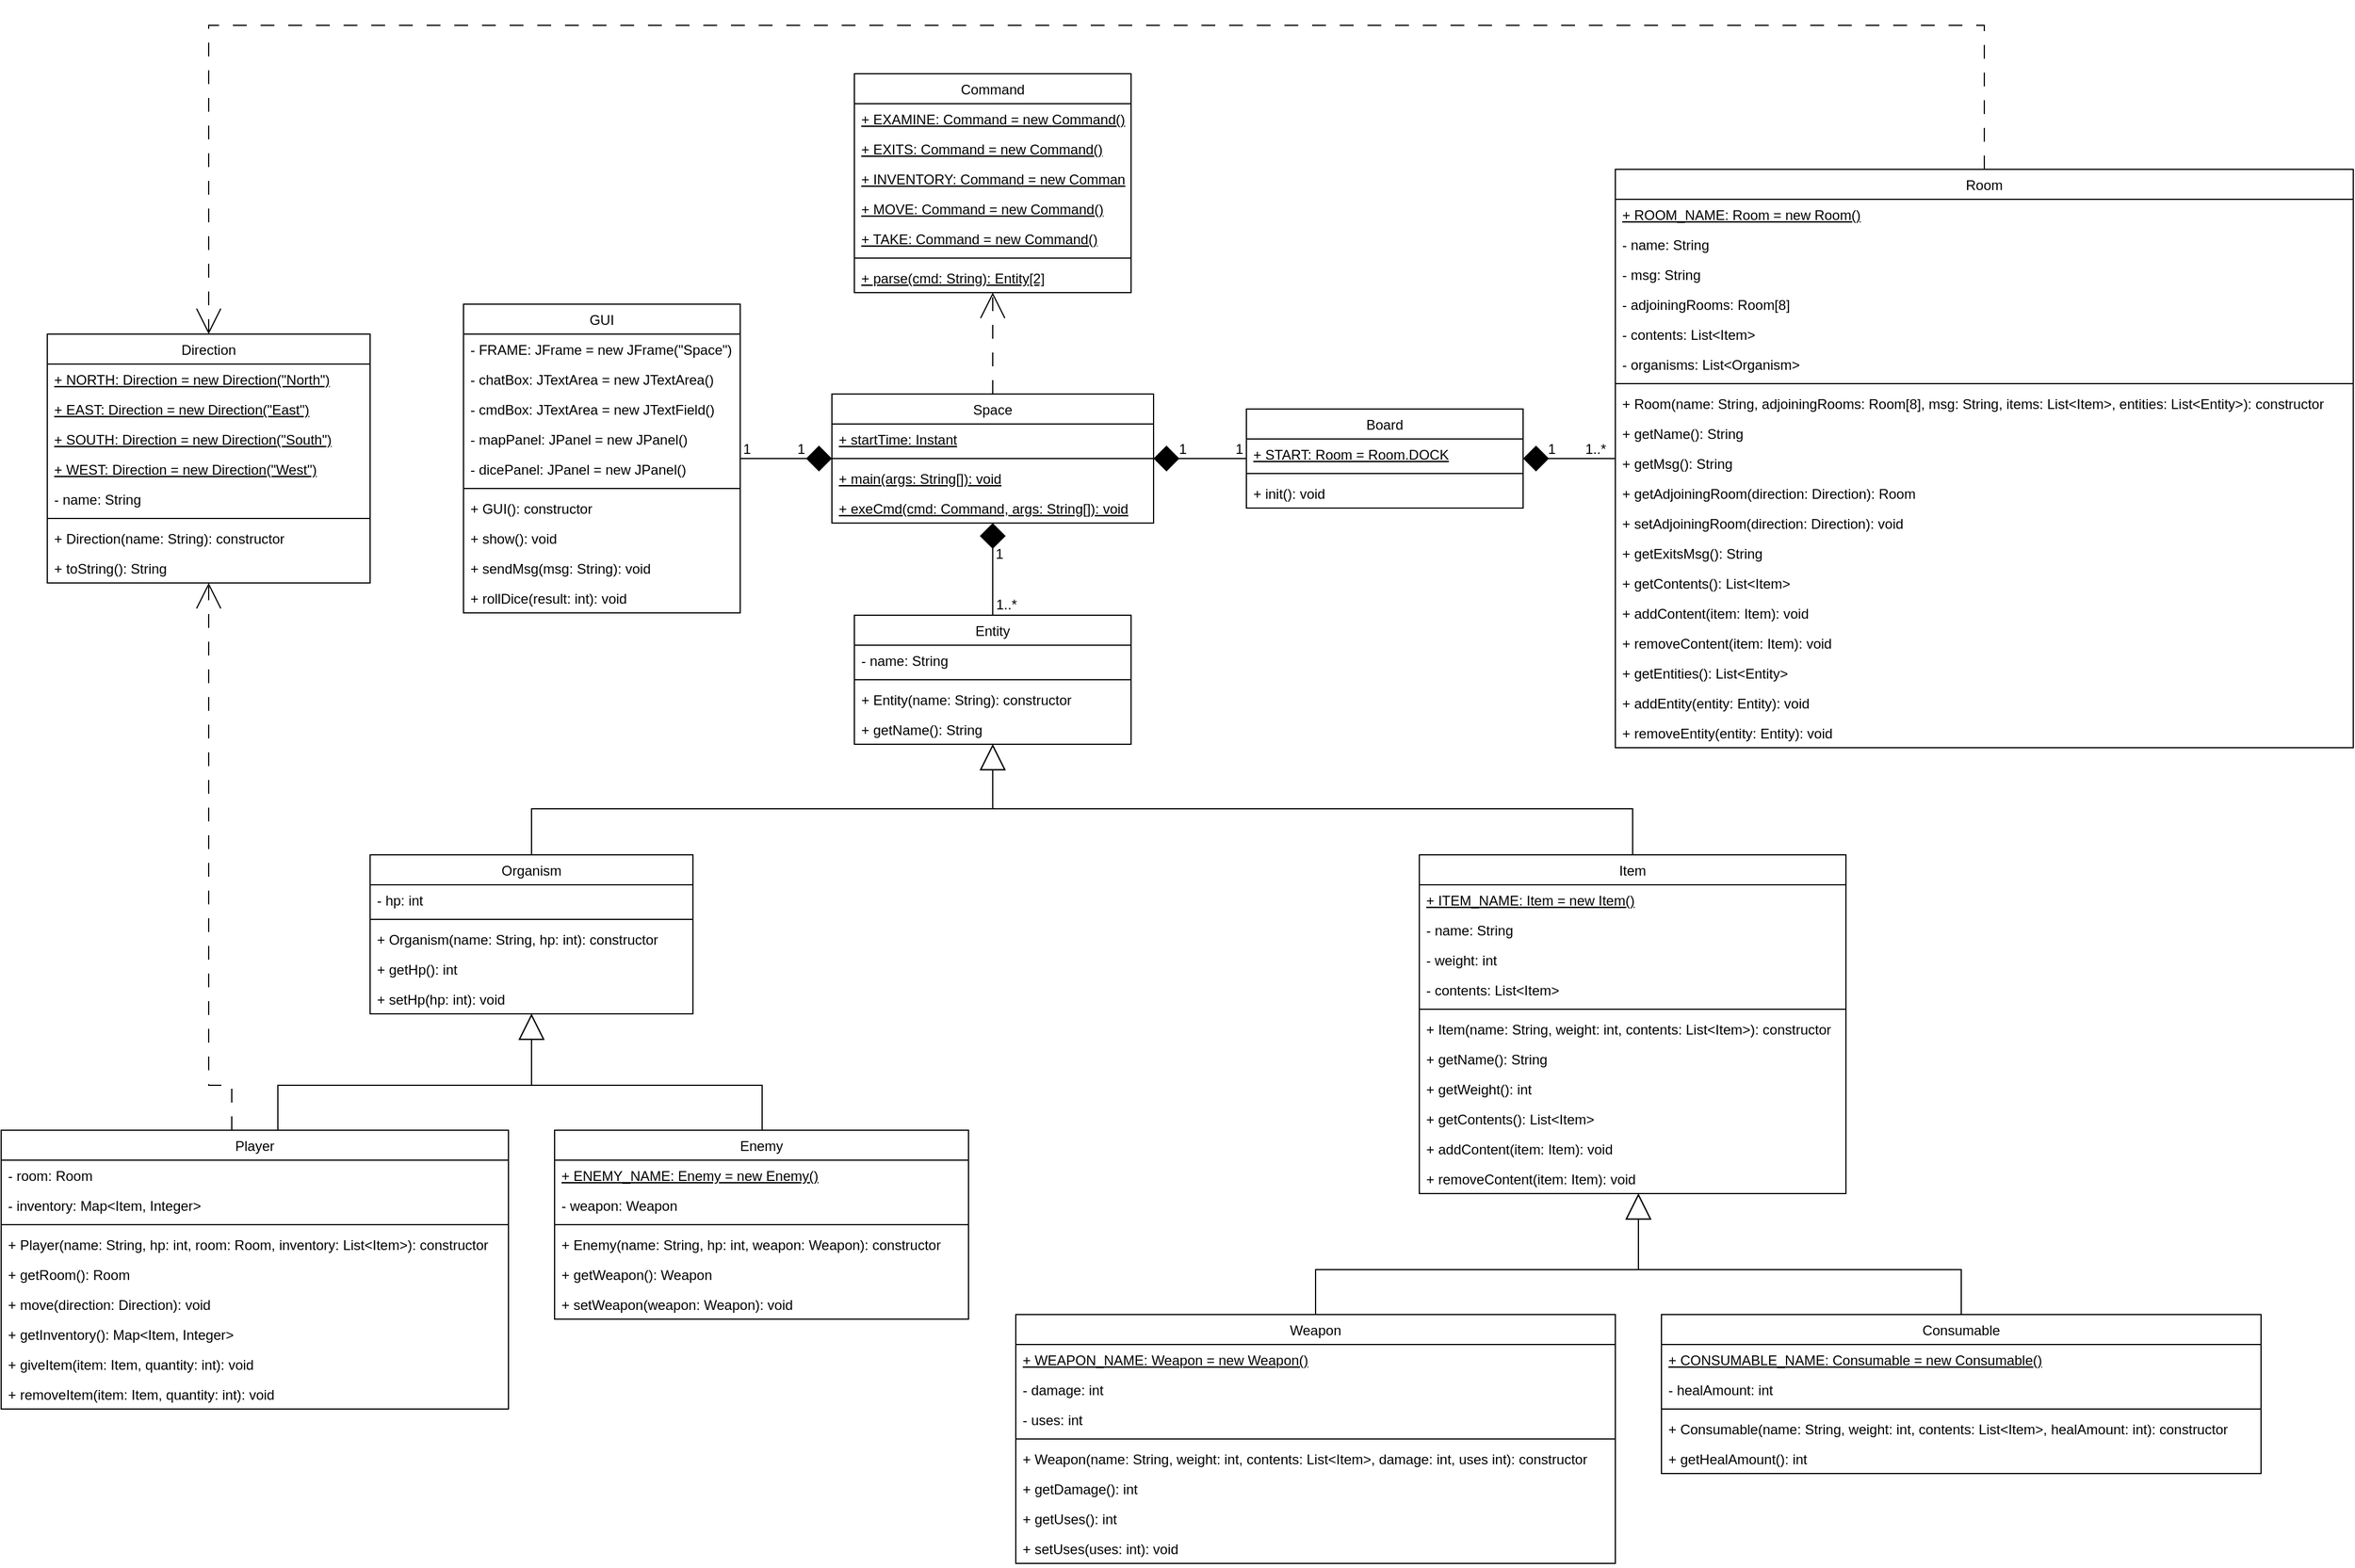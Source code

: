<mxfile version="24.8.2">
  <diagram id="C5RBs43oDa-KdzZeNtuy" name="Page-1">
    <mxGraphModel dx="2253" dy="1960" grid="1" gridSize="10" guides="1" tooltips="1" connect="1" arrows="1" fold="1" page="1" pageScale="1" pageWidth="827" pageHeight="1169" math="0" shadow="0">
      <root>
        <mxCell id="WIyWlLk6GJQsqaUBKTNV-0" />
        <mxCell id="WIyWlLk6GJQsqaUBKTNV-1" parent="WIyWlLk6GJQsqaUBKTNV-0" />
        <mxCell id="0jschFqU777FccwASXVv-31" style="edgeStyle=orthogonalEdgeStyle;rounded=0;orthogonalLoop=1;jettySize=auto;html=1;endArrow=diamond;endFill=1;startSize=6;endSize=20;" parent="WIyWlLk6GJQsqaUBKTNV-1" source="zkfFHV4jXpPFQw0GAbJ--0" target="0jschFqU777FccwASXVv-1" edge="1">
          <mxGeometry relative="1" as="geometry" />
        </mxCell>
        <mxCell id="0jschFqU777FccwASXVv-43" value="" style="edgeStyle=orthogonalEdgeStyle;rounded=0;orthogonalLoop=1;jettySize=auto;html=1;entryX=0.5;entryY=0;entryDx=0;entryDy=0;endArrow=none;endFill=0;strokeWidth=1;endSize=20;startSize=20;startArrow=diamond;startFill=1;" parent="WIyWlLk6GJQsqaUBKTNV-1" source="0jschFqU777FccwASXVv-17" target="Jdbw75YELTjoXr3UuTaT-1" edge="1">
          <mxGeometry relative="1" as="geometry">
            <mxPoint x="1980" y="52" as="targetPoint" />
            <Array as="points">
              <mxPoint x="420" y="2" />
              <mxPoint x="420" y="2" />
            </Array>
          </mxGeometry>
        </mxCell>
        <mxCell id="Y2Xms5ni0OtbTSSg20ut-38" style="edgeStyle=orthogonalEdgeStyle;rounded=0;orthogonalLoop=1;jettySize=auto;html=1;entryX=0.5;entryY=0;entryDx=0;entryDy=0;endArrow=open;endFill=0;dashed=1;dashPattern=12 12;endSize=20;startSize=20;" parent="WIyWlLk6GJQsqaUBKTNV-1" source="zkfFHV4jXpPFQw0GAbJ--0" target="q0_mcwPNrKELi3fmVp9m-22" edge="1">
          <mxGeometry relative="1" as="geometry">
            <Array as="points">
              <mxPoint x="1280" y="-480" />
              <mxPoint x="-260" y="-480" />
            </Array>
          </mxGeometry>
        </mxCell>
        <mxCell id="zkfFHV4jXpPFQw0GAbJ--0" value="Room" style="swimlane;fontStyle=0;align=center;verticalAlign=top;childLayout=stackLayout;horizontal=1;startSize=26;horizontalStack=0;resizeParent=1;resizeLast=0;collapsible=1;marginBottom=0;rounded=0;shadow=0;strokeWidth=1;" parent="WIyWlLk6GJQsqaUBKTNV-1" vertex="1">
          <mxGeometry x="960" y="-355" width="640" height="502" as="geometry">
            <mxRectangle x="40" y="40" width="160" height="26" as="alternateBounds" />
          </mxGeometry>
        </mxCell>
        <mxCell id="Jdbw75YELTjoXr3UuTaT-41" value="+ ROOM_NAME: Room = new Room()" style="text;align=left;verticalAlign=top;spacingLeft=4;spacingRight=4;overflow=hidden;rotatable=0;points=[[0,0.5],[1,0.5]];portConstraint=eastwest;fontStyle=4" parent="zkfFHV4jXpPFQw0GAbJ--0" vertex="1">
          <mxGeometry y="26" width="640" height="26" as="geometry" />
        </mxCell>
        <mxCell id="zkfFHV4jXpPFQw0GAbJ--1" value="- name: String" style="text;align=left;verticalAlign=top;spacingLeft=4;spacingRight=4;overflow=hidden;rotatable=0;points=[[0,0.5],[1,0.5]];portConstraint=eastwest;" parent="zkfFHV4jXpPFQw0GAbJ--0" vertex="1">
          <mxGeometry y="52" width="640" height="26" as="geometry" />
        </mxCell>
        <mxCell id="q0_mcwPNrKELi3fmVp9m-6" value="- msg: String" style="text;align=left;verticalAlign=top;spacingLeft=4;spacingRight=4;overflow=hidden;rotatable=0;points=[[0,0.5],[1,0.5]];portConstraint=eastwest;" parent="zkfFHV4jXpPFQw0GAbJ--0" vertex="1">
          <mxGeometry y="78" width="640" height="26" as="geometry" />
        </mxCell>
        <mxCell id="q0_mcwPNrKELi3fmVp9m-9" value="- adjoiningRooms: Room[8]" style="text;align=left;verticalAlign=top;spacingLeft=4;spacingRight=4;overflow=hidden;rotatable=0;points=[[0,0.5],[1,0.5]];portConstraint=eastwest;" parent="zkfFHV4jXpPFQw0GAbJ--0" vertex="1">
          <mxGeometry y="104" width="640" height="26" as="geometry" />
        </mxCell>
        <mxCell id="q0_mcwPNrKELi3fmVp9m-7" value="- contents: List&lt;Item&gt;" style="text;align=left;verticalAlign=top;spacingLeft=4;spacingRight=4;overflow=hidden;rotatable=0;points=[[0,0.5],[1,0.5]];portConstraint=eastwest;" parent="zkfFHV4jXpPFQw0GAbJ--0" vertex="1">
          <mxGeometry y="130" width="640" height="26" as="geometry" />
        </mxCell>
        <mxCell id="q0_mcwPNrKELi3fmVp9m-8" value="- organisms: List&lt;Organism&gt;" style="text;align=left;verticalAlign=top;spacingLeft=4;spacingRight=4;overflow=hidden;rotatable=0;points=[[0,0.5],[1,0.5]];portConstraint=eastwest;" parent="zkfFHV4jXpPFQw0GAbJ--0" vertex="1">
          <mxGeometry y="156" width="640" height="26" as="geometry" />
        </mxCell>
        <mxCell id="zkfFHV4jXpPFQw0GAbJ--4" value="" style="line;html=1;strokeWidth=1;align=left;verticalAlign=middle;spacingTop=-1;spacingLeft=3;spacingRight=3;rotatable=0;labelPosition=right;points=[];portConstraint=eastwest;" parent="zkfFHV4jXpPFQw0GAbJ--0" vertex="1">
          <mxGeometry y="182" width="640" height="8" as="geometry" />
        </mxCell>
        <mxCell id="q0_mcwPNrKELi3fmVp9m-10" value="+ Room(name: String, adjoiningRooms: Room[8], msg: String, items: List&lt;Item&gt;, entities: List&lt;Entity&gt;): constructor" style="text;align=left;verticalAlign=top;spacingLeft=4;spacingRight=4;overflow=hidden;rotatable=0;points=[[0,0.5],[1,0.5]];portConstraint=eastwest;" parent="zkfFHV4jXpPFQw0GAbJ--0" vertex="1">
          <mxGeometry y="190" width="640" height="26" as="geometry" />
        </mxCell>
        <mxCell id="q0_mcwPNrKELi3fmVp9m-11" value="+ getName(): String" style="text;align=left;verticalAlign=top;spacingLeft=4;spacingRight=4;overflow=hidden;rotatable=0;points=[[0,0.5],[1,0.5]];portConstraint=eastwest;" parent="zkfFHV4jXpPFQw0GAbJ--0" vertex="1">
          <mxGeometry y="216" width="640" height="26" as="geometry" />
        </mxCell>
        <mxCell id="q0_mcwPNrKELi3fmVp9m-15" value="+ getMsg(): String" style="text;align=left;verticalAlign=top;spacingLeft=4;spacingRight=4;overflow=hidden;rotatable=0;points=[[0,0.5],[1,0.5]];portConstraint=eastwest;" parent="zkfFHV4jXpPFQw0GAbJ--0" vertex="1">
          <mxGeometry y="242" width="640" height="26" as="geometry" />
        </mxCell>
        <mxCell id="q0_mcwPNrKELi3fmVp9m-14" value="+ getAdjoiningRoom(direction: Direction): Room" style="text;align=left;verticalAlign=top;spacingLeft=4;spacingRight=4;overflow=hidden;rotatable=0;points=[[0,0.5],[1,0.5]];portConstraint=eastwest;" parent="zkfFHV4jXpPFQw0GAbJ--0" vertex="1">
          <mxGeometry y="268" width="640" height="26" as="geometry" />
        </mxCell>
        <mxCell id="q0_mcwPNrKELi3fmVp9m-20" value="+ setAdjoiningRoom(direction: Direction): void" style="text;align=left;verticalAlign=top;spacingLeft=4;spacingRight=4;overflow=hidden;rotatable=0;points=[[0,0.5],[1,0.5]];portConstraint=eastwest;" parent="zkfFHV4jXpPFQw0GAbJ--0" vertex="1">
          <mxGeometry y="294" width="640" height="26" as="geometry" />
        </mxCell>
        <mxCell id="q0_mcwPNrKELi3fmVp9m-21" value="+ getExitsMsg(): String" style="text;align=left;verticalAlign=top;spacingLeft=4;spacingRight=4;overflow=hidden;rotatable=0;points=[[0,0.5],[1,0.5]];portConstraint=eastwest;" parent="zkfFHV4jXpPFQw0GAbJ--0" vertex="1">
          <mxGeometry y="320" width="640" height="26" as="geometry" />
        </mxCell>
        <mxCell id="q0_mcwPNrKELi3fmVp9m-12" value="+ getContents(): List&lt;Item&gt;" style="text;align=left;verticalAlign=top;spacingLeft=4;spacingRight=4;overflow=hidden;rotatable=0;points=[[0,0.5],[1,0.5]];portConstraint=eastwest;" parent="zkfFHV4jXpPFQw0GAbJ--0" vertex="1">
          <mxGeometry y="346" width="640" height="26" as="geometry" />
        </mxCell>
        <mxCell id="q0_mcwPNrKELi3fmVp9m-16" value="+ addContent(item: Item): void" style="text;align=left;verticalAlign=top;spacingLeft=4;spacingRight=4;overflow=hidden;rotatable=0;points=[[0,0.5],[1,0.5]];portConstraint=eastwest;" parent="zkfFHV4jXpPFQw0GAbJ--0" vertex="1">
          <mxGeometry y="372" width="640" height="26" as="geometry" />
        </mxCell>
        <mxCell id="q0_mcwPNrKELi3fmVp9m-17" value="+ removeContent(item: Item): void" style="text;align=left;verticalAlign=top;spacingLeft=4;spacingRight=4;overflow=hidden;rotatable=0;points=[[0,0.5],[1,0.5]];portConstraint=eastwest;" parent="zkfFHV4jXpPFQw0GAbJ--0" vertex="1">
          <mxGeometry y="398" width="640" height="26" as="geometry" />
        </mxCell>
        <mxCell id="q0_mcwPNrKELi3fmVp9m-13" value="+ getEntities(): List&lt;Entity&gt;" style="text;align=left;verticalAlign=top;spacingLeft=4;spacingRight=4;overflow=hidden;rotatable=0;points=[[0,0.5],[1,0.5]];portConstraint=eastwest;" parent="zkfFHV4jXpPFQw0GAbJ--0" vertex="1">
          <mxGeometry y="424" width="640" height="26" as="geometry" />
        </mxCell>
        <mxCell id="q0_mcwPNrKELi3fmVp9m-18" value="+ addEntity(entity: Entity): void" style="text;align=left;verticalAlign=top;spacingLeft=4;spacingRight=4;overflow=hidden;rotatable=0;points=[[0,0.5],[1,0.5]];portConstraint=eastwest;" parent="zkfFHV4jXpPFQw0GAbJ--0" vertex="1">
          <mxGeometry y="450" width="640" height="26" as="geometry" />
        </mxCell>
        <mxCell id="q0_mcwPNrKELi3fmVp9m-19" value="+ removeEntity(entity: Entity): void" style="text;align=left;verticalAlign=top;spacingLeft=4;spacingRight=4;overflow=hidden;rotatable=0;points=[[0,0.5],[1,0.5]];portConstraint=eastwest;" parent="zkfFHV4jXpPFQw0GAbJ--0" vertex="1">
          <mxGeometry y="476" width="640" height="26" as="geometry" />
        </mxCell>
        <mxCell id="q0_mcwPNrKELi3fmVp9m-22" value="Direction" style="swimlane;fontStyle=0;align=center;verticalAlign=top;childLayout=stackLayout;horizontal=1;startSize=26;horizontalStack=0;resizeParent=1;resizeLast=0;collapsible=1;marginBottom=0;rounded=0;shadow=0;strokeWidth=1;" parent="WIyWlLk6GJQsqaUBKTNV-1" vertex="1">
          <mxGeometry x="-400" y="-212" width="280" height="216" as="geometry">
            <mxRectangle x="40" y="40" width="160" height="26" as="alternateBounds" />
          </mxGeometry>
        </mxCell>
        <mxCell id="q0_mcwPNrKELi3fmVp9m-23" value="+ NORTH: Direction = new Direction(&quot;North&quot;)" style="text;align=left;verticalAlign=top;spacingLeft=4;spacingRight=4;overflow=hidden;rotatable=0;points=[[0,0.5],[1,0.5]];portConstraint=eastwest;fontStyle=4" parent="q0_mcwPNrKELi3fmVp9m-22" vertex="1">
          <mxGeometry y="26" width="280" height="26" as="geometry" />
        </mxCell>
        <mxCell id="q0_mcwPNrKELi3fmVp9m-41" value="+ EAST: Direction = new Direction(&quot;East&quot;)" style="text;align=left;verticalAlign=top;spacingLeft=4;spacingRight=4;overflow=hidden;rotatable=0;points=[[0,0.5],[1,0.5]];portConstraint=eastwest;fontStyle=4" parent="q0_mcwPNrKELi3fmVp9m-22" vertex="1">
          <mxGeometry y="52" width="280" height="26" as="geometry" />
        </mxCell>
        <mxCell id="q0_mcwPNrKELi3fmVp9m-42" value="+ SOUTH: Direction = new Direction(&quot;South&quot;)" style="text;align=left;verticalAlign=top;spacingLeft=4;spacingRight=4;overflow=hidden;rotatable=0;points=[[0,0.5],[1,0.5]];portConstraint=eastwest;fontStyle=4" parent="q0_mcwPNrKELi3fmVp9m-22" vertex="1">
          <mxGeometry y="78" width="280" height="26" as="geometry" />
        </mxCell>
        <mxCell id="q0_mcwPNrKELi3fmVp9m-43" value="+ WEST: Direction = new Direction(&quot;West&quot;)" style="text;align=left;verticalAlign=top;spacingLeft=4;spacingRight=4;overflow=hidden;rotatable=0;points=[[0,0.5],[1,0.5]];portConstraint=eastwest;fontStyle=4" parent="q0_mcwPNrKELi3fmVp9m-22" vertex="1">
          <mxGeometry y="104" width="280" height="26" as="geometry" />
        </mxCell>
        <mxCell id="Jdbw75YELTjoXr3UuTaT-21" value="- name: String" style="text;align=left;verticalAlign=top;spacingLeft=4;spacingRight=4;overflow=hidden;rotatable=0;points=[[0,0.5],[1,0.5]];portConstraint=eastwest;fontStyle=0" parent="q0_mcwPNrKELi3fmVp9m-22" vertex="1">
          <mxGeometry y="130" width="280" height="26" as="geometry" />
        </mxCell>
        <mxCell id="q0_mcwPNrKELi3fmVp9m-28" value="" style="line;html=1;strokeWidth=1;align=left;verticalAlign=middle;spacingTop=-1;spacingLeft=3;spacingRight=3;rotatable=0;labelPosition=right;points=[];portConstraint=eastwest;" parent="q0_mcwPNrKELi3fmVp9m-22" vertex="1">
          <mxGeometry y="156" width="280" height="8" as="geometry" />
        </mxCell>
        <mxCell id="Jdbw75YELTjoXr3UuTaT-22" value="+ Direction(name: String): constructor" style="text;align=left;verticalAlign=top;spacingLeft=4;spacingRight=4;overflow=hidden;rotatable=0;points=[[0,0.5],[1,0.5]];portConstraint=eastwest;fontStyle=0" parent="q0_mcwPNrKELi3fmVp9m-22" vertex="1">
          <mxGeometry y="164" width="280" height="26" as="geometry" />
        </mxCell>
        <mxCell id="Jdbw75YELTjoXr3UuTaT-0" value="+ toString(): String" style="text;align=left;verticalAlign=top;spacingLeft=4;spacingRight=4;overflow=hidden;rotatable=0;points=[[0,0.5],[1,0.5]];portConstraint=eastwest;fontStyle=0" parent="q0_mcwPNrKELi3fmVp9m-22" vertex="1">
          <mxGeometry y="190" width="280" height="26" as="geometry" />
        </mxCell>
        <mxCell id="Y2Xms5ni0OtbTSSg20ut-25" style="edgeStyle=orthogonalEdgeStyle;rounded=0;orthogonalLoop=1;jettySize=auto;html=1;entryX=0.5;entryY=0;entryDx=0;entryDy=0;endArrow=none;endFill=0;startArrow=block;startFill=0;endSize=20;startSize=20;" parent="WIyWlLk6GJQsqaUBKTNV-1" source="Jdbw75YELTjoXr3UuTaT-1" target="Jdbw75YELTjoXr3UuTaT-55" edge="1">
          <mxGeometry relative="1" as="geometry">
            <Array as="points">
              <mxPoint x="420" y="200" />
              <mxPoint x="975" y="200" />
            </Array>
          </mxGeometry>
        </mxCell>
        <mxCell id="Y2Xms5ni0OtbTSSg20ut-37" style="edgeStyle=orthogonalEdgeStyle;rounded=0;orthogonalLoop=1;jettySize=auto;html=1;entryX=0.5;entryY=0;entryDx=0;entryDy=0;startArrow=block;startFill=0;endArrow=none;endFill=0;endSize=20;startSize=20;" parent="WIyWlLk6GJQsqaUBKTNV-1" source="Jdbw75YELTjoXr3UuTaT-1" target="Y2Xms5ni0OtbTSSg20ut-26" edge="1">
          <mxGeometry relative="1" as="geometry">
            <Array as="points">
              <mxPoint x="420" y="200" />
              <mxPoint x="20" y="200" />
            </Array>
          </mxGeometry>
        </mxCell>
        <mxCell id="Jdbw75YELTjoXr3UuTaT-1" value="Entity" style="swimlane;fontStyle=0;align=center;verticalAlign=top;childLayout=stackLayout;horizontal=1;startSize=26;horizontalStack=0;resizeParent=1;resizeLast=0;collapsible=1;marginBottom=0;rounded=0;shadow=0;strokeWidth=1;" parent="WIyWlLk6GJQsqaUBKTNV-1" vertex="1">
          <mxGeometry x="300" y="32" width="240" height="112" as="geometry">
            <mxRectangle x="40" y="40" width="160" height="26" as="alternateBounds" />
          </mxGeometry>
        </mxCell>
        <mxCell id="Jdbw75YELTjoXr3UuTaT-2" value="- name: String" style="text;align=left;verticalAlign=top;spacingLeft=4;spacingRight=4;overflow=hidden;rotatable=0;points=[[0,0.5],[1,0.5]];portConstraint=eastwest;" parent="Jdbw75YELTjoXr3UuTaT-1" vertex="1">
          <mxGeometry y="26" width="240" height="26" as="geometry" />
        </mxCell>
        <mxCell id="Jdbw75YELTjoXr3UuTaT-7" value="" style="line;html=1;strokeWidth=1;align=left;verticalAlign=middle;spacingTop=-1;spacingLeft=3;spacingRight=3;rotatable=0;labelPosition=right;points=[];portConstraint=eastwest;" parent="Jdbw75YELTjoXr3UuTaT-1" vertex="1">
          <mxGeometry y="52" width="240" height="8" as="geometry" />
        </mxCell>
        <mxCell id="Jdbw75YELTjoXr3UuTaT-8" value="+ Entity(name: String): constructor" style="text;align=left;verticalAlign=top;spacingLeft=4;spacingRight=4;overflow=hidden;rotatable=0;points=[[0,0.5],[1,0.5]];portConstraint=eastwest;" parent="Jdbw75YELTjoXr3UuTaT-1" vertex="1">
          <mxGeometry y="60" width="240" height="26" as="geometry" />
        </mxCell>
        <mxCell id="Jdbw75YELTjoXr3UuTaT-9" value="+ getName(): String" style="text;align=left;verticalAlign=top;spacingLeft=4;spacingRight=4;overflow=hidden;rotatable=0;points=[[0,0.5],[1,0.5]];portConstraint=eastwest;" parent="Jdbw75YELTjoXr3UuTaT-1" vertex="1">
          <mxGeometry y="86" width="240" height="26" as="geometry" />
        </mxCell>
        <mxCell id="Y2Xms5ni0OtbTSSg20ut-1" style="edgeStyle=orthogonalEdgeStyle;rounded=0;orthogonalLoop=1;jettySize=auto;html=1;endArrow=open;endFill=0;dashed=1;dashPattern=12 12;endSize=20;startSize=20;" parent="WIyWlLk6GJQsqaUBKTNV-1" source="Jdbw75YELTjoXr3UuTaT-23" target="q0_mcwPNrKELi3fmVp9m-22" edge="1">
          <mxGeometry relative="1" as="geometry">
            <mxPoint x="-370" y="430" as="sourcePoint" />
            <mxPoint x="-320" y="70" as="targetPoint" />
            <Array as="points">
              <mxPoint x="-240" y="440" />
              <mxPoint x="-260" y="440" />
            </Array>
          </mxGeometry>
        </mxCell>
        <mxCell id="Jdbw75YELTjoXr3UuTaT-23" value="Player" style="swimlane;fontStyle=0;align=center;verticalAlign=top;childLayout=stackLayout;horizontal=1;startSize=26;horizontalStack=0;resizeParent=1;resizeLast=0;collapsible=1;marginBottom=0;rounded=0;shadow=0;strokeWidth=1;" parent="WIyWlLk6GJQsqaUBKTNV-1" vertex="1">
          <mxGeometry x="-440" y="479" width="440" height="242" as="geometry">
            <mxRectangle x="720" y="280" width="160" height="26" as="alternateBounds" />
          </mxGeometry>
        </mxCell>
        <mxCell id="Jdbw75YELTjoXr3UuTaT-34" value="- room: Room" style="text;align=left;verticalAlign=top;spacingLeft=4;spacingRight=4;overflow=hidden;rotatable=0;points=[[0,0.5],[1,0.5]];portConstraint=eastwest;" parent="Jdbw75YELTjoXr3UuTaT-23" vertex="1">
          <mxGeometry y="26" width="440" height="26" as="geometry" />
        </mxCell>
        <mxCell id="Jdbw75YELTjoXr3UuTaT-35" value="- inventory: Map&lt;Item, Integer&gt;" style="text;align=left;verticalAlign=top;spacingLeft=4;spacingRight=4;overflow=hidden;rotatable=0;points=[[0,0.5],[1,0.5]];portConstraint=eastwest;" parent="Jdbw75YELTjoXr3UuTaT-23" vertex="1">
          <mxGeometry y="52" width="440" height="26" as="geometry" />
        </mxCell>
        <mxCell id="Jdbw75YELTjoXr3UuTaT-26" value="" style="line;html=1;strokeWidth=1;align=left;verticalAlign=middle;spacingTop=-1;spacingLeft=3;spacingRight=3;rotatable=0;labelPosition=right;points=[];portConstraint=eastwest;" parent="Jdbw75YELTjoXr3UuTaT-23" vertex="1">
          <mxGeometry y="78" width="440" height="8" as="geometry" />
        </mxCell>
        <mxCell id="Jdbw75YELTjoXr3UuTaT-27" value="+ Player(name: String, hp: int, room: Room, inventory: List&lt;Item&gt;): constructor" style="text;align=left;verticalAlign=top;spacingLeft=4;spacingRight=4;overflow=hidden;rotatable=0;points=[[0,0.5],[1,0.5]];portConstraint=eastwest;" parent="Jdbw75YELTjoXr3UuTaT-23" vertex="1">
          <mxGeometry y="86" width="440" height="26" as="geometry" />
        </mxCell>
        <mxCell id="Jdbw75YELTjoXr3UuTaT-36" value="+ getRoom(): Room" style="text;align=left;verticalAlign=top;spacingLeft=4;spacingRight=4;overflow=hidden;rotatable=0;points=[[0,0.5],[1,0.5]];portConstraint=eastwest;" parent="Jdbw75YELTjoXr3UuTaT-23" vertex="1">
          <mxGeometry y="112" width="440" height="26" as="geometry" />
        </mxCell>
        <mxCell id="Jdbw75YELTjoXr3UuTaT-37" value="+ move(direction: Direction): void" style="text;align=left;verticalAlign=top;spacingLeft=4;spacingRight=4;overflow=hidden;rotatable=0;points=[[0,0.5],[1,0.5]];portConstraint=eastwest;" parent="Jdbw75YELTjoXr3UuTaT-23" vertex="1">
          <mxGeometry y="138" width="440" height="26" as="geometry" />
        </mxCell>
        <mxCell id="Jdbw75YELTjoXr3UuTaT-38" value="+ getInventory(): Map&lt;Item, Integer&gt;" style="text;align=left;verticalAlign=top;spacingLeft=4;spacingRight=4;overflow=hidden;rotatable=0;points=[[0,0.5],[1,0.5]];portConstraint=eastwest;" parent="Jdbw75YELTjoXr3UuTaT-23" vertex="1">
          <mxGeometry y="164" width="440" height="26" as="geometry" />
        </mxCell>
        <mxCell id="Jdbw75YELTjoXr3UuTaT-39" value="+ giveItem(item: Item, quantity: int): void" style="text;align=left;verticalAlign=top;spacingLeft=4;spacingRight=4;overflow=hidden;rotatable=0;points=[[0,0.5],[1,0.5]];portConstraint=eastwest;" parent="Jdbw75YELTjoXr3UuTaT-23" vertex="1">
          <mxGeometry y="190" width="440" height="26" as="geometry" />
        </mxCell>
        <mxCell id="Jdbw75YELTjoXr3UuTaT-40" value="+ removeItem(item: Item, quantity: int): void" style="text;align=left;verticalAlign=top;spacingLeft=4;spacingRight=4;overflow=hidden;rotatable=0;points=[[0,0.5],[1,0.5]];portConstraint=eastwest;" parent="Jdbw75YELTjoXr3UuTaT-23" vertex="1">
          <mxGeometry y="216" width="440" height="26" as="geometry" />
        </mxCell>
        <mxCell id="0jschFqU777FccwASXVv-35" value="" style="edgeStyle=orthogonalEdgeStyle;rounded=0;orthogonalLoop=1;jettySize=auto;html=1;endArrow=diamond;endFill=1;flowAnimation=0;endSize=20;startSize=20;" parent="WIyWlLk6GJQsqaUBKTNV-1" source="Jdbw75YELTjoXr3UuTaT-42" target="0jschFqU777FccwASXVv-17" edge="1">
          <mxGeometry relative="1" as="geometry">
            <mxPoint x="590" y="-182" as="targetPoint" />
          </mxGeometry>
        </mxCell>
        <mxCell id="Jdbw75YELTjoXr3UuTaT-42" value="GUI" style="swimlane;fontStyle=0;align=center;verticalAlign=top;childLayout=stackLayout;horizontal=1;startSize=26;horizontalStack=0;resizeParent=1;resizeLast=0;collapsible=1;marginBottom=0;rounded=0;shadow=0;strokeWidth=1;" parent="WIyWlLk6GJQsqaUBKTNV-1" vertex="1">
          <mxGeometry x="-39" y="-238" width="240" height="268" as="geometry">
            <mxRectangle x="40" y="40" width="160" height="26" as="alternateBounds" />
          </mxGeometry>
        </mxCell>
        <mxCell id="Jdbw75YELTjoXr3UuTaT-43" value="- FRAME: JFrame = new JFrame(&quot;Space&quot;)" style="text;align=left;verticalAlign=top;spacingLeft=4;spacingRight=4;overflow=hidden;rotatable=0;points=[[0,0.5],[1,0.5]];portConstraint=eastwest;fontStyle=0" parent="Jdbw75YELTjoXr3UuTaT-42" vertex="1">
          <mxGeometry y="26" width="240" height="26" as="geometry" />
        </mxCell>
        <mxCell id="Jdbw75YELTjoXr3UuTaT-44" value="- chatBox: JTextArea = new JTextArea()" style="text;align=left;verticalAlign=top;spacingLeft=4;spacingRight=4;overflow=hidden;rotatable=0;points=[[0,0.5],[1,0.5]];portConstraint=eastwest;fontStyle=0" parent="Jdbw75YELTjoXr3UuTaT-42" vertex="1">
          <mxGeometry y="52" width="240" height="26" as="geometry" />
        </mxCell>
        <mxCell id="Jdbw75YELTjoXr3UuTaT-50" value="- cmdBox: JTextArea = new JTextField()" style="text;align=left;verticalAlign=top;spacingLeft=4;spacingRight=4;overflow=hidden;rotatable=0;points=[[0,0.5],[1,0.5]];portConstraint=eastwest;fontStyle=0" parent="Jdbw75YELTjoXr3UuTaT-42" vertex="1">
          <mxGeometry y="78" width="240" height="26" as="geometry" />
        </mxCell>
        <mxCell id="Jdbw75YELTjoXr3UuTaT-51" value="- mapPanel: JPanel = new JPanel()" style="text;align=left;verticalAlign=top;spacingLeft=4;spacingRight=4;overflow=hidden;rotatable=0;points=[[0,0.5],[1,0.5]];portConstraint=eastwest;fontStyle=0" parent="Jdbw75YELTjoXr3UuTaT-42" vertex="1">
          <mxGeometry y="104" width="240" height="26" as="geometry" />
        </mxCell>
        <mxCell id="Jdbw75YELTjoXr3UuTaT-52" value="- dicePanel: JPanel = new JPanel()" style="text;align=left;verticalAlign=top;spacingLeft=4;spacingRight=4;overflow=hidden;rotatable=0;points=[[0,0.5],[1,0.5]];portConstraint=eastwest;fontStyle=0" parent="Jdbw75YELTjoXr3UuTaT-42" vertex="1">
          <mxGeometry y="130" width="240" height="26" as="geometry" />
        </mxCell>
        <mxCell id="Jdbw75YELTjoXr3UuTaT-45" value="" style="line;html=1;strokeWidth=1;align=left;verticalAlign=middle;spacingTop=-1;spacingLeft=3;spacingRight=3;rotatable=0;labelPosition=right;points=[];portConstraint=eastwest;" parent="Jdbw75YELTjoXr3UuTaT-42" vertex="1">
          <mxGeometry y="156" width="240" height="8" as="geometry" />
        </mxCell>
        <mxCell id="Jdbw75YELTjoXr3UuTaT-46" value="+ GUI(): constructor" style="text;align=left;verticalAlign=top;spacingLeft=4;spacingRight=4;overflow=hidden;rotatable=0;points=[[0,0.5],[1,0.5]];portConstraint=eastwest;" parent="Jdbw75YELTjoXr3UuTaT-42" vertex="1">
          <mxGeometry y="164" width="240" height="26" as="geometry" />
        </mxCell>
        <mxCell id="Jdbw75YELTjoXr3UuTaT-53" value="+ show(): void" style="text;align=left;verticalAlign=top;spacingLeft=4;spacingRight=4;overflow=hidden;rotatable=0;points=[[0,0.5],[1,0.5]];portConstraint=eastwest;" parent="Jdbw75YELTjoXr3UuTaT-42" vertex="1">
          <mxGeometry y="190" width="240" height="26" as="geometry" />
        </mxCell>
        <mxCell id="0jschFqU777FccwASXVv-0" value="+ sendMsg(msg: String): void" style="text;align=left;verticalAlign=top;spacingLeft=4;spacingRight=4;overflow=hidden;rotatable=0;points=[[0,0.5],[1,0.5]];portConstraint=eastwest;" parent="Jdbw75YELTjoXr3UuTaT-42" vertex="1">
          <mxGeometry y="216" width="240" height="26" as="geometry" />
        </mxCell>
        <mxCell id="Jdbw75YELTjoXr3UuTaT-54" value="+ rollDice(result: int): void" style="text;align=left;verticalAlign=top;spacingLeft=4;spacingRight=4;overflow=hidden;rotatable=0;points=[[0,0.5],[1,0.5]];portConstraint=eastwest;" parent="Jdbw75YELTjoXr3UuTaT-42" vertex="1">
          <mxGeometry y="242" width="240" height="26" as="geometry" />
        </mxCell>
        <mxCell id="Jdbw75YELTjoXr3UuTaT-55" value="Item" style="swimlane;fontStyle=0;align=center;verticalAlign=top;childLayout=stackLayout;horizontal=1;startSize=26;horizontalStack=0;resizeParent=1;resizeLast=0;collapsible=1;marginBottom=0;rounded=0;shadow=0;strokeWidth=1;" parent="WIyWlLk6GJQsqaUBKTNV-1" vertex="1">
          <mxGeometry x="790" y="240" width="370" height="294" as="geometry">
            <mxRectangle x="40" y="40" width="160" height="26" as="alternateBounds" />
          </mxGeometry>
        </mxCell>
        <mxCell id="Jdbw75YELTjoXr3UuTaT-88" value="+ ITEM_NAME: Item = new Item()" style="text;align=left;verticalAlign=top;spacingLeft=4;spacingRight=4;overflow=hidden;rotatable=0;points=[[0,0.5],[1,0.5]];portConstraint=eastwest;fontStyle=4" parent="Jdbw75YELTjoXr3UuTaT-55" vertex="1">
          <mxGeometry y="26" width="370" height="26" as="geometry" />
        </mxCell>
        <mxCell id="Jdbw75YELTjoXr3UuTaT-56" value="- name: String" style="text;align=left;verticalAlign=top;spacingLeft=4;spacingRight=4;overflow=hidden;rotatable=0;points=[[0,0.5],[1,0.5]];portConstraint=eastwest;" parent="Jdbw75YELTjoXr3UuTaT-55" vertex="1">
          <mxGeometry y="52" width="370" height="26" as="geometry" />
        </mxCell>
        <mxCell id="m2VM1BcVgkVScjXgchvO-0" value="- weight: int" style="text;align=left;verticalAlign=top;spacingLeft=4;spacingRight=4;overflow=hidden;rotatable=0;points=[[0,0.5],[1,0.5]];portConstraint=eastwest;" parent="Jdbw75YELTjoXr3UuTaT-55" vertex="1">
          <mxGeometry y="78" width="370" height="26" as="geometry" />
        </mxCell>
        <mxCell id="m2VM1BcVgkVScjXgchvO-2" value="- contents: List&lt;Item&gt;" style="text;align=left;verticalAlign=top;spacingLeft=4;spacingRight=4;overflow=hidden;rotatable=0;points=[[0,0.5],[1,0.5]];portConstraint=eastwest;" parent="Jdbw75YELTjoXr3UuTaT-55" vertex="1">
          <mxGeometry y="104" width="370" height="26" as="geometry" />
        </mxCell>
        <mxCell id="Jdbw75YELTjoXr3UuTaT-58" value="" style="line;html=1;strokeWidth=1;align=left;verticalAlign=middle;spacingTop=-1;spacingLeft=3;spacingRight=3;rotatable=0;labelPosition=right;points=[];portConstraint=eastwest;" parent="Jdbw75YELTjoXr3UuTaT-55" vertex="1">
          <mxGeometry y="130" width="370" height="8" as="geometry" />
        </mxCell>
        <mxCell id="Jdbw75YELTjoXr3UuTaT-59" value="+ Item(name: String, weight: int, contents: List&lt;Item&gt;): constructor" style="text;align=left;verticalAlign=top;spacingLeft=4;spacingRight=4;overflow=hidden;rotatable=0;points=[[0,0.5],[1,0.5]];portConstraint=eastwest;" parent="Jdbw75YELTjoXr3UuTaT-55" vertex="1">
          <mxGeometry y="138" width="370" height="26" as="geometry" />
        </mxCell>
        <mxCell id="Jdbw75YELTjoXr3UuTaT-60" value="+ getName(): String" style="text;align=left;verticalAlign=top;spacingLeft=4;spacingRight=4;overflow=hidden;rotatable=0;points=[[0,0.5],[1,0.5]];portConstraint=eastwest;" parent="Jdbw75YELTjoXr3UuTaT-55" vertex="1">
          <mxGeometry y="164" width="370" height="26" as="geometry" />
        </mxCell>
        <mxCell id="m2VM1BcVgkVScjXgchvO-1" value="+ getWeight(): int" style="text;align=left;verticalAlign=top;spacingLeft=4;spacingRight=4;overflow=hidden;rotatable=0;points=[[0,0.5],[1,0.5]];portConstraint=eastwest;" parent="Jdbw75YELTjoXr3UuTaT-55" vertex="1">
          <mxGeometry y="190" width="370" height="26" as="geometry" />
        </mxCell>
        <mxCell id="m2VM1BcVgkVScjXgchvO-3" value="+ getContents(): List&lt;Item&gt;" style="text;align=left;verticalAlign=top;spacingLeft=4;spacingRight=4;overflow=hidden;rotatable=0;points=[[0,0.5],[1,0.5]];portConstraint=eastwest;" parent="Jdbw75YELTjoXr3UuTaT-55" vertex="1">
          <mxGeometry y="216" width="370" height="26" as="geometry" />
        </mxCell>
        <mxCell id="m2VM1BcVgkVScjXgchvO-17" value="+ addContent(item: Item): void" style="text;align=left;verticalAlign=top;spacingLeft=4;spacingRight=4;overflow=hidden;rotatable=0;points=[[0,0.5],[1,0.5]];portConstraint=eastwest;" parent="Jdbw75YELTjoXr3UuTaT-55" vertex="1">
          <mxGeometry y="242" width="370" height="26" as="geometry" />
        </mxCell>
        <mxCell id="m2VM1BcVgkVScjXgchvO-18" value="+ removeContent(item: Item): void" style="text;align=left;verticalAlign=top;spacingLeft=4;spacingRight=4;overflow=hidden;rotatable=0;points=[[0,0.5],[1,0.5]];portConstraint=eastwest;" parent="Jdbw75YELTjoXr3UuTaT-55" vertex="1">
          <mxGeometry y="268" width="370" height="26" as="geometry" />
        </mxCell>
        <mxCell id="Jdbw75YELTjoXr3UuTaT-72" style="edgeStyle=orthogonalEdgeStyle;rounded=0;orthogonalLoop=1;jettySize=auto;html=1;exitX=0.5;exitY=0;exitDx=0;exitDy=0;endArrow=block;endFill=0;endSize=20;" parent="WIyWlLk6GJQsqaUBKTNV-1" source="Jdbw75YELTjoXr3UuTaT-63" target="Jdbw75YELTjoXr3UuTaT-55" edge="1">
          <mxGeometry relative="1" as="geometry">
            <Array as="points">
              <mxPoint x="700" y="600" />
              <mxPoint x="980" y="600" />
            </Array>
            <mxPoint x="980" y="540" as="targetPoint" />
          </mxGeometry>
        </mxCell>
        <mxCell id="Jdbw75YELTjoXr3UuTaT-63" value="Weapon" style="swimlane;fontStyle=0;align=center;verticalAlign=top;childLayout=stackLayout;horizontal=1;startSize=26;horizontalStack=0;resizeParent=1;resizeLast=0;collapsible=1;marginBottom=0;rounded=0;shadow=0;strokeWidth=1;" parent="WIyWlLk6GJQsqaUBKTNV-1" vertex="1">
          <mxGeometry x="440" y="639" width="520" height="216" as="geometry">
            <mxRectangle x="1280" y="480" width="160" height="26" as="alternateBounds" />
          </mxGeometry>
        </mxCell>
        <mxCell id="Jdbw75YELTjoXr3UuTaT-89" value="+ WEAPON_NAME: Weapon = new Weapon()" style="text;align=left;verticalAlign=top;spacingLeft=4;spacingRight=4;overflow=hidden;rotatable=0;points=[[0,0.5],[1,0.5]];portConstraint=eastwest;fontStyle=4" parent="Jdbw75YELTjoXr3UuTaT-63" vertex="1">
          <mxGeometry y="26" width="520" height="26" as="geometry" />
        </mxCell>
        <mxCell id="Jdbw75YELTjoXr3UuTaT-68" value="- damage: int" style="text;align=left;verticalAlign=top;spacingLeft=4;spacingRight=4;overflow=hidden;rotatable=0;points=[[0,0.5],[1,0.5]];portConstraint=eastwest;" parent="Jdbw75YELTjoXr3UuTaT-63" vertex="1">
          <mxGeometry y="52" width="520" height="26" as="geometry" />
        </mxCell>
        <mxCell id="Jdbw75YELTjoXr3UuTaT-73" value="- uses: int" style="text;align=left;verticalAlign=top;spacingLeft=4;spacingRight=4;overflow=hidden;rotatable=0;points=[[0,0.5],[1,0.5]];portConstraint=eastwest;" parent="Jdbw75YELTjoXr3UuTaT-63" vertex="1">
          <mxGeometry y="78" width="520" height="26" as="geometry" />
        </mxCell>
        <mxCell id="Jdbw75YELTjoXr3UuTaT-65" value="" style="line;html=1;strokeWidth=1;align=left;verticalAlign=middle;spacingTop=-1;spacingLeft=3;spacingRight=3;rotatable=0;labelPosition=right;points=[];portConstraint=eastwest;" parent="Jdbw75YELTjoXr3UuTaT-63" vertex="1">
          <mxGeometry y="104" width="520" height="8" as="geometry" />
        </mxCell>
        <mxCell id="Jdbw75YELTjoXr3UuTaT-66" value="+ Weapon(name: String, weight: int, contents: List&lt;Item&gt;, damage: int, uses int): constructor" style="text;align=left;verticalAlign=top;spacingLeft=4;spacingRight=4;overflow=hidden;rotatable=0;points=[[0,0.5],[1,0.5]];portConstraint=eastwest;" parent="Jdbw75YELTjoXr3UuTaT-63" vertex="1">
          <mxGeometry y="112" width="520" height="26" as="geometry" />
        </mxCell>
        <mxCell id="Jdbw75YELTjoXr3UuTaT-69" value="+ getDamage(): int" style="text;align=left;verticalAlign=top;spacingLeft=4;spacingRight=4;overflow=hidden;rotatable=0;points=[[0,0.5],[1,0.5]];portConstraint=eastwest;" parent="Jdbw75YELTjoXr3UuTaT-63" vertex="1">
          <mxGeometry y="138" width="520" height="26" as="geometry" />
        </mxCell>
        <mxCell id="Jdbw75YELTjoXr3UuTaT-74" value="+ getUses(): int" style="text;align=left;verticalAlign=top;spacingLeft=4;spacingRight=4;overflow=hidden;rotatable=0;points=[[0,0.5],[1,0.5]];portConstraint=eastwest;" parent="Jdbw75YELTjoXr3UuTaT-63" vertex="1">
          <mxGeometry y="164" width="520" height="26" as="geometry" />
        </mxCell>
        <mxCell id="Jdbw75YELTjoXr3UuTaT-75" value="+ setUses(uses: int): void" style="text;align=left;verticalAlign=top;spacingLeft=4;spacingRight=4;overflow=hidden;rotatable=0;points=[[0,0.5],[1,0.5]];portConstraint=eastwest;" parent="Jdbw75YELTjoXr3UuTaT-63" vertex="1">
          <mxGeometry y="190" width="520" height="26" as="geometry" />
        </mxCell>
        <mxCell id="Jdbw75YELTjoXr3UuTaT-87" style="edgeStyle=orthogonalEdgeStyle;rounded=0;orthogonalLoop=1;jettySize=auto;html=1;exitX=0.5;exitY=0;exitDx=0;exitDy=0;endArrow=block;endFill=0;endSize=20;" parent="WIyWlLk6GJQsqaUBKTNV-1" target="Jdbw75YELTjoXr3UuTaT-55" edge="1" source="Jdbw75YELTjoXr3UuTaT-76">
          <mxGeometry relative="1" as="geometry">
            <mxPoint x="1396" y="630" as="sourcePoint" />
            <Array as="points">
              <mxPoint x="1260" y="600" />
              <mxPoint x="980" y="600" />
            </Array>
            <mxPoint x="1040" y="570" as="targetPoint" />
          </mxGeometry>
        </mxCell>
        <mxCell id="Jdbw75YELTjoXr3UuTaT-76" value="Consumable" style="swimlane;fontStyle=0;align=center;verticalAlign=top;childLayout=stackLayout;horizontal=1;startSize=26;horizontalStack=0;resizeParent=1;resizeLast=0;collapsible=1;marginBottom=0;rounded=0;shadow=0;strokeWidth=1;" parent="WIyWlLk6GJQsqaUBKTNV-1" vertex="1">
          <mxGeometry x="1000" y="639" width="520" height="138" as="geometry">
            <mxRectangle x="1280" y="480" width="160" height="26" as="alternateBounds" />
          </mxGeometry>
        </mxCell>
        <mxCell id="Jdbw75YELTjoXr3UuTaT-90" value="+ CONSUMABLE_NAME: Consumable = new Consumable()" style="text;align=left;verticalAlign=top;spacingLeft=4;spacingRight=4;overflow=hidden;rotatable=0;points=[[0,0.5],[1,0.5]];portConstraint=eastwest;fontStyle=4" parent="Jdbw75YELTjoXr3UuTaT-76" vertex="1">
          <mxGeometry y="26" width="520" height="26" as="geometry" />
        </mxCell>
        <mxCell id="Jdbw75YELTjoXr3UuTaT-78" value="- healAmount: int" style="text;align=left;verticalAlign=top;spacingLeft=4;spacingRight=4;overflow=hidden;rotatable=0;points=[[0,0.5],[1,0.5]];portConstraint=eastwest;" parent="Jdbw75YELTjoXr3UuTaT-76" vertex="1">
          <mxGeometry y="52" width="520" height="26" as="geometry" />
        </mxCell>
        <mxCell id="Jdbw75YELTjoXr3UuTaT-80" value="" style="line;html=1;strokeWidth=1;align=left;verticalAlign=middle;spacingTop=-1;spacingLeft=3;spacingRight=3;rotatable=0;labelPosition=right;points=[];portConstraint=eastwest;" parent="Jdbw75YELTjoXr3UuTaT-76" vertex="1">
          <mxGeometry y="78" width="520" height="8" as="geometry" />
        </mxCell>
        <mxCell id="Jdbw75YELTjoXr3UuTaT-81" value="+ Consumable(name: String, weight: int, contents: List&lt;Item&gt;, healAmount: int): constructor" style="text;align=left;verticalAlign=top;spacingLeft=4;spacingRight=4;overflow=hidden;rotatable=0;points=[[0,0.5],[1,0.5]];portConstraint=eastwest;" parent="Jdbw75YELTjoXr3UuTaT-76" vertex="1">
          <mxGeometry y="86" width="520" height="26" as="geometry" />
        </mxCell>
        <mxCell id="Jdbw75YELTjoXr3UuTaT-83" value="+ getHealAmount(): int" style="text;align=left;verticalAlign=top;spacingLeft=4;spacingRight=4;overflow=hidden;rotatable=0;points=[[0,0.5],[1,0.5]];portConstraint=eastwest;" parent="Jdbw75YELTjoXr3UuTaT-76" vertex="1">
          <mxGeometry y="112" width="520" height="26" as="geometry" />
        </mxCell>
        <mxCell id="Jdbw75YELTjoXr3UuTaT-91" value="Enemy" style="swimlane;fontStyle=0;align=center;verticalAlign=top;childLayout=stackLayout;horizontal=1;startSize=26;horizontalStack=0;resizeParent=1;resizeLast=0;collapsible=1;marginBottom=0;rounded=0;shadow=0;strokeWidth=1;" parent="WIyWlLk6GJQsqaUBKTNV-1" vertex="1">
          <mxGeometry x="40" y="479" width="359" height="164" as="geometry">
            <mxRectangle x="720" y="280" width="160" height="26" as="alternateBounds" />
          </mxGeometry>
        </mxCell>
        <mxCell id="Jdbw75YELTjoXr3UuTaT-106" value="+ ENEMY_NAME: Enemy = new Enemy()" style="text;align=left;verticalAlign=top;spacingLeft=4;spacingRight=4;overflow=hidden;rotatable=0;points=[[0,0.5],[1,0.5]];portConstraint=eastwest;fontStyle=4" parent="Jdbw75YELTjoXr3UuTaT-91" vertex="1">
          <mxGeometry y="26" width="359" height="26" as="geometry" />
        </mxCell>
        <mxCell id="Jdbw75YELTjoXr3UuTaT-95" value="- weapon: Weapon" style="text;align=left;verticalAlign=top;spacingLeft=4;spacingRight=4;overflow=hidden;rotatable=0;points=[[0,0.5],[1,0.5]];portConstraint=eastwest;" parent="Jdbw75YELTjoXr3UuTaT-91" vertex="1">
          <mxGeometry y="52" width="359" height="26" as="geometry" />
        </mxCell>
        <mxCell id="Jdbw75YELTjoXr3UuTaT-96" value="" style="line;html=1;strokeWidth=1;align=left;verticalAlign=middle;spacingTop=-1;spacingLeft=3;spacingRight=3;rotatable=0;labelPosition=right;points=[];portConstraint=eastwest;" parent="Jdbw75YELTjoXr3UuTaT-91" vertex="1">
          <mxGeometry y="78" width="359" height="8" as="geometry" />
        </mxCell>
        <mxCell id="Jdbw75YELTjoXr3UuTaT-97" value="+ Enemy(name: String, hp: int, weapon: Weapon): constructor" style="text;align=left;verticalAlign=top;spacingLeft=4;spacingRight=4;overflow=hidden;rotatable=0;points=[[0,0.5],[1,0.5]];portConstraint=eastwest;" parent="Jdbw75YELTjoXr3UuTaT-91" vertex="1">
          <mxGeometry y="86" width="359" height="26" as="geometry" />
        </mxCell>
        <mxCell id="m2VM1BcVgkVScjXgchvO-13" value="+ getWeapon(): Weapon" style="text;align=left;verticalAlign=top;spacingLeft=4;spacingRight=4;overflow=hidden;rotatable=0;points=[[0,0.5],[1,0.5]];portConstraint=eastwest;" parent="Jdbw75YELTjoXr3UuTaT-91" vertex="1">
          <mxGeometry y="112" width="359" height="26" as="geometry" />
        </mxCell>
        <mxCell id="0jschFqU777FccwASXVv-28" value="+ setWeapon(weapon: Weapon): void" style="text;align=left;verticalAlign=top;spacingLeft=4;spacingRight=4;overflow=hidden;rotatable=0;points=[[0,0.5],[1,0.5]];portConstraint=eastwest;" parent="Jdbw75YELTjoXr3UuTaT-91" vertex="1">
          <mxGeometry y="138" width="359" height="26" as="geometry" />
        </mxCell>
        <mxCell id="Y2Xms5ni0OtbTSSg20ut-8" style="edgeStyle=orthogonalEdgeStyle;rounded=0;orthogonalLoop=1;jettySize=auto;html=1;endArrow=diamond;endFill=1;endSize=20;startSize=20;" parent="WIyWlLk6GJQsqaUBKTNV-1" source="0jschFqU777FccwASXVv-1" target="0jschFqU777FccwASXVv-17" edge="1">
          <mxGeometry relative="1" as="geometry" />
        </mxCell>
        <mxCell id="0jschFqU777FccwASXVv-1" value="Board" style="swimlane;fontStyle=0;align=center;verticalAlign=top;childLayout=stackLayout;horizontal=1;startSize=26;horizontalStack=0;resizeParent=1;resizeLast=0;collapsible=1;marginBottom=0;rounded=0;shadow=0;strokeWidth=1;" parent="WIyWlLk6GJQsqaUBKTNV-1" vertex="1">
          <mxGeometry x="640" y="-147" width="240" height="86" as="geometry">
            <mxRectangle x="40" y="40" width="160" height="26" as="alternateBounds" />
          </mxGeometry>
        </mxCell>
        <mxCell id="0jschFqU777FccwASXVv-2" value="+ START: Room = Room.DOCK" style="text;align=left;verticalAlign=top;spacingLeft=4;spacingRight=4;overflow=hidden;rotatable=0;points=[[0,0.5],[1,0.5]];portConstraint=eastwest;fontStyle=4" parent="0jschFqU777FccwASXVv-1" vertex="1">
          <mxGeometry y="26" width="240" height="26" as="geometry" />
        </mxCell>
        <mxCell id="0jschFqU777FccwASXVv-4" value="" style="line;html=1;strokeWidth=1;align=left;verticalAlign=middle;spacingTop=-1;spacingLeft=3;spacingRight=3;rotatable=0;labelPosition=right;points=[];portConstraint=eastwest;" parent="0jschFqU777FccwASXVv-1" vertex="1">
          <mxGeometry y="52" width="240" height="8" as="geometry" />
        </mxCell>
        <mxCell id="0jschFqU777FccwASXVv-5" value="+ init(): void" style="text;align=left;verticalAlign=top;spacingLeft=4;spacingRight=4;overflow=hidden;rotatable=0;points=[[0,0.5],[1,0.5]];portConstraint=eastwest;" parent="0jschFqU777FccwASXVv-1" vertex="1">
          <mxGeometry y="60" width="240" height="26" as="geometry" />
        </mxCell>
        <mxCell id="0jschFqU777FccwASXVv-9" value="Command" style="swimlane;fontStyle=0;align=center;verticalAlign=top;childLayout=stackLayout;horizontal=1;startSize=26;horizontalStack=0;resizeParent=1;resizeLast=0;collapsible=1;marginBottom=0;rounded=0;shadow=0;strokeWidth=1;" parent="WIyWlLk6GJQsqaUBKTNV-1" vertex="1">
          <mxGeometry x="300" y="-438" width="240" height="190" as="geometry">
            <mxRectangle x="40" y="40" width="160" height="26" as="alternateBounds" />
          </mxGeometry>
        </mxCell>
        <mxCell id="0jschFqU777FccwASXVv-10" value="+ EXAMINE: Command = new Command()" style="text;align=left;verticalAlign=top;spacingLeft=4;spacingRight=4;overflow=hidden;rotatable=0;points=[[0,0.5],[1,0.5]];portConstraint=eastwest;fontStyle=4" parent="0jschFqU777FccwASXVv-9" vertex="1">
          <mxGeometry y="26" width="240" height="26" as="geometry" />
        </mxCell>
        <mxCell id="0jschFqU777FccwASXVv-13" value="+ EXITS: Command = new Command()" style="text;align=left;verticalAlign=top;spacingLeft=4;spacingRight=4;overflow=hidden;rotatable=0;points=[[0,0.5],[1,0.5]];portConstraint=eastwest;fontStyle=4" parent="0jschFqU777FccwASXVv-9" vertex="1">
          <mxGeometry y="52" width="240" height="26" as="geometry" />
        </mxCell>
        <mxCell id="0jschFqU777FccwASXVv-14" value="+ INVENTORY: Command = new Command()" style="text;align=left;verticalAlign=top;spacingLeft=4;spacingRight=4;overflow=hidden;rotatable=0;points=[[0,0.5],[1,0.5]];portConstraint=eastwest;fontStyle=4" parent="0jschFqU777FccwASXVv-9" vertex="1">
          <mxGeometry y="78" width="240" height="26" as="geometry" />
        </mxCell>
        <mxCell id="0jschFqU777FccwASXVv-15" value="+ MOVE: Command = new Command()" style="text;align=left;verticalAlign=top;spacingLeft=4;spacingRight=4;overflow=hidden;rotatable=0;points=[[0,0.5],[1,0.5]];portConstraint=eastwest;fontStyle=4" parent="0jschFqU777FccwASXVv-9" vertex="1">
          <mxGeometry y="104" width="240" height="26" as="geometry" />
        </mxCell>
        <mxCell id="0jschFqU777FccwASXVv-16" value="+ TAKE: Command = new Command()" style="text;align=left;verticalAlign=top;spacingLeft=4;spacingRight=4;overflow=hidden;rotatable=0;points=[[0,0.5],[1,0.5]];portConstraint=eastwest;fontStyle=4" parent="0jschFqU777FccwASXVv-9" vertex="1">
          <mxGeometry y="130" width="240" height="26" as="geometry" />
        </mxCell>
        <mxCell id="0jschFqU777FccwASXVv-11" value="" style="line;html=1;strokeWidth=1;align=left;verticalAlign=middle;spacingTop=-1;spacingLeft=3;spacingRight=3;rotatable=0;labelPosition=right;points=[];portConstraint=eastwest;" parent="0jschFqU777FccwASXVv-9" vertex="1">
          <mxGeometry y="156" width="240" height="8" as="geometry" />
        </mxCell>
        <mxCell id="Y2Xms5ni0OtbTSSg20ut-23" value="+ parse(cmd: String): Entity[2]" style="text;align=left;verticalAlign=top;spacingLeft=4;spacingRight=4;overflow=hidden;rotatable=0;points=[[0,0.5],[1,0.5]];portConstraint=eastwest;fontStyle=4" parent="0jschFqU777FccwASXVv-9" vertex="1">
          <mxGeometry y="164" width="240" height="26" as="geometry" />
        </mxCell>
        <mxCell id="Y2Xms5ni0OtbTSSg20ut-3" style="edgeStyle=orthogonalEdgeStyle;rounded=0;orthogonalLoop=1;jettySize=auto;html=1;endArrow=open;endFill=0;dashed=1;dashPattern=12 12;endSize=20;startSize=20;" parent="WIyWlLk6GJQsqaUBKTNV-1" source="0jschFqU777FccwASXVv-17" target="0jschFqU777FccwASXVv-9" edge="1">
          <mxGeometry relative="1" as="geometry">
            <mxPoint x="380" y="-358" as="targetPoint" />
          </mxGeometry>
        </mxCell>
        <mxCell id="0jschFqU777FccwASXVv-17" value="Space" style="swimlane;fontStyle=0;align=center;verticalAlign=top;childLayout=stackLayout;horizontal=1;startSize=26;horizontalStack=0;resizeParent=1;resizeLast=0;collapsible=1;marginBottom=0;rounded=0;shadow=0;strokeWidth=1;" parent="WIyWlLk6GJQsqaUBKTNV-1" vertex="1">
          <mxGeometry x="280.5" y="-160" width="279" height="112" as="geometry">
            <mxRectangle x="40" y="40" width="160" height="26" as="alternateBounds" />
          </mxGeometry>
        </mxCell>
        <mxCell id="0jschFqU777FccwASXVv-18" value="+ startTime: Instant" style="text;align=left;verticalAlign=top;spacingLeft=4;spacingRight=4;overflow=hidden;rotatable=0;points=[[0,0.5],[1,0.5]];portConstraint=eastwest;fontStyle=4" parent="0jschFqU777FccwASXVv-17" vertex="1">
          <mxGeometry y="26" width="279" height="26" as="geometry" />
        </mxCell>
        <mxCell id="0jschFqU777FccwASXVv-23" value="" style="line;html=1;strokeWidth=1;align=left;verticalAlign=middle;spacingTop=-1;spacingLeft=3;spacingRight=3;rotatable=0;labelPosition=right;points=[];portConstraint=eastwest;" parent="0jschFqU777FccwASXVv-17" vertex="1">
          <mxGeometry y="52" width="279" height="8" as="geometry" />
        </mxCell>
        <mxCell id="0jschFqU777FccwASXVv-24" value="+ main(args: String[]): void" style="text;align=left;verticalAlign=top;spacingLeft=4;spacingRight=4;overflow=hidden;rotatable=0;points=[[0,0.5],[1,0.5]];portConstraint=eastwest;fontStyle=4" parent="0jschFqU777FccwASXVv-17" vertex="1">
          <mxGeometry y="60" width="279" height="26" as="geometry" />
        </mxCell>
        <mxCell id="0jschFqU777FccwASXVv-26" value="+ exeCmd(cmd: Command, args: String[]): void" style="text;align=left;verticalAlign=top;spacingLeft=4;spacingRight=4;overflow=hidden;rotatable=0;points=[[0,0.5],[1,0.5]];portConstraint=eastwest;fontStyle=4" parent="0jschFqU777FccwASXVv-17" vertex="1">
          <mxGeometry y="86" width="279" height="26" as="geometry" />
        </mxCell>
        <mxCell id="0jschFqU777FccwASXVv-36" value="1" style="text;html=1;align=center;verticalAlign=middle;whiteSpace=wrap;rounded=0;" parent="WIyWlLk6GJQsqaUBKTNV-1" vertex="1">
          <mxGeometry x="249" y="-119" width="10" height="14" as="geometry" />
        </mxCell>
        <mxCell id="0jschFqU777FccwASXVv-37" value="1" style="text;html=1;align=center;verticalAlign=middle;whiteSpace=wrap;rounded=0;" parent="WIyWlLk6GJQsqaUBKTNV-1" vertex="1">
          <mxGeometry x="202" y="-119" width="10" height="14" as="geometry" />
        </mxCell>
        <mxCell id="Y2Xms5ni0OtbTSSg20ut-9" value="1" style="text;html=1;align=center;verticalAlign=middle;whiteSpace=wrap;rounded=0;" parent="WIyWlLk6GJQsqaUBKTNV-1" vertex="1">
          <mxGeometry x="421" y="-28" width="10" height="14" as="geometry" />
        </mxCell>
        <mxCell id="Y2Xms5ni0OtbTSSg20ut-10" value="1" style="text;html=1;align=center;verticalAlign=middle;whiteSpace=wrap;rounded=0;" parent="WIyWlLk6GJQsqaUBKTNV-1" vertex="1">
          <mxGeometry x="629" y="-119" width="10" height="14" as="geometry" />
        </mxCell>
        <mxCell id="Y2Xms5ni0OtbTSSg20ut-11" value="1" style="text;html=1;align=center;verticalAlign=middle;whiteSpace=wrap;rounded=0;" parent="WIyWlLk6GJQsqaUBKTNV-1" vertex="1">
          <mxGeometry x="900" y="-119" width="10" height="14" as="geometry" />
        </mxCell>
        <mxCell id="Y2Xms5ni0OtbTSSg20ut-13" value="1..*" style="text;html=1;align=left;verticalAlign=middle;whiteSpace=wrap;rounded=0;" parent="WIyWlLk6GJQsqaUBKTNV-1" vertex="1">
          <mxGeometry x="932" y="-119" width="28" height="14" as="geometry" />
        </mxCell>
        <mxCell id="Y2Xms5ni0OtbTSSg20ut-16" value="1" style="text;html=1;align=center;verticalAlign=middle;whiteSpace=wrap;rounded=0;" parent="WIyWlLk6GJQsqaUBKTNV-1" vertex="1">
          <mxGeometry x="580" y="-119" width="10" height="14" as="geometry" />
        </mxCell>
        <mxCell id="Y2Xms5ni0OtbTSSg20ut-18" value="1..*" style="text;html=1;align=left;verticalAlign=middle;whiteSpace=wrap;rounded=0;" parent="WIyWlLk6GJQsqaUBKTNV-1" vertex="1">
          <mxGeometry x="421" y="16" width="28" height="14" as="geometry" />
        </mxCell>
        <mxCell id="Y2Xms5ni0OtbTSSg20ut-35" style="edgeStyle=orthogonalEdgeStyle;rounded=0;orthogonalLoop=1;jettySize=auto;html=1;startArrow=block;startFill=0;endArrow=none;endFill=0;endSize=20;startSize=20;" parent="WIyWlLk6GJQsqaUBKTNV-1" source="Y2Xms5ni0OtbTSSg20ut-26" target="Jdbw75YELTjoXr3UuTaT-23" edge="1">
          <mxGeometry relative="1" as="geometry">
            <Array as="points">
              <mxPoint x="20" y="440" />
              <mxPoint x="-200" y="440" />
            </Array>
          </mxGeometry>
        </mxCell>
        <mxCell id="Y2Xms5ni0OtbTSSg20ut-36" style="edgeStyle=orthogonalEdgeStyle;rounded=0;orthogonalLoop=1;jettySize=auto;html=1;entryX=0.5;entryY=0;entryDx=0;entryDy=0;startArrow=block;startFill=0;endArrow=none;endFill=0;endSize=20;startSize=20;" parent="WIyWlLk6GJQsqaUBKTNV-1" source="Y2Xms5ni0OtbTSSg20ut-26" target="Jdbw75YELTjoXr3UuTaT-91" edge="1">
          <mxGeometry relative="1" as="geometry">
            <Array as="points">
              <mxPoint x="20" y="440" />
              <mxPoint x="220" y="440" />
              <mxPoint x="220" y="479" />
            </Array>
          </mxGeometry>
        </mxCell>
        <mxCell id="Y2Xms5ni0OtbTSSg20ut-26" value="Organism" style="swimlane;fontStyle=0;align=center;verticalAlign=top;childLayout=stackLayout;horizontal=1;startSize=26;horizontalStack=0;resizeParent=1;resizeLast=0;collapsible=1;marginBottom=0;rounded=0;shadow=0;strokeWidth=1;" parent="WIyWlLk6GJQsqaUBKTNV-1" vertex="1">
          <mxGeometry x="-120" y="240" width="280" height="138" as="geometry">
            <mxRectangle x="720" y="280" width="160" height="26" as="alternateBounds" />
          </mxGeometry>
        </mxCell>
        <mxCell id="Y2Xms5ni0OtbTSSg20ut-28" value="- hp: int" style="text;align=left;verticalAlign=top;spacingLeft=4;spacingRight=4;overflow=hidden;rotatable=0;points=[[0,0.5],[1,0.5]];portConstraint=eastwest;" parent="Y2Xms5ni0OtbTSSg20ut-26" vertex="1">
          <mxGeometry y="26" width="280" height="26" as="geometry" />
        </mxCell>
        <mxCell id="Y2Xms5ni0OtbTSSg20ut-29" value="" style="line;html=1;strokeWidth=1;align=left;verticalAlign=middle;spacingTop=-1;spacingLeft=3;spacingRight=3;rotatable=0;labelPosition=right;points=[];portConstraint=eastwest;" parent="Y2Xms5ni0OtbTSSg20ut-26" vertex="1">
          <mxGeometry y="52" width="280" height="8" as="geometry" />
        </mxCell>
        <mxCell id="Y2Xms5ni0OtbTSSg20ut-30" value="+ Organism(name: String, hp: int): constructor" style="text;align=left;verticalAlign=top;spacingLeft=4;spacingRight=4;overflow=hidden;rotatable=0;points=[[0,0.5],[1,0.5]];portConstraint=eastwest;" parent="Y2Xms5ni0OtbTSSg20ut-26" vertex="1">
          <mxGeometry y="60" width="280" height="26" as="geometry" />
        </mxCell>
        <mxCell id="Y2Xms5ni0OtbTSSg20ut-31" value="+ getHp(): int" style="text;align=left;verticalAlign=top;spacingLeft=4;spacingRight=4;overflow=hidden;rotatable=0;points=[[0,0.5],[1,0.5]];portConstraint=eastwest;" parent="Y2Xms5ni0OtbTSSg20ut-26" vertex="1">
          <mxGeometry y="86" width="280" height="26" as="geometry" />
        </mxCell>
        <mxCell id="Y2Xms5ni0OtbTSSg20ut-32" value="+ setHp(hp: int): void" style="text;align=left;verticalAlign=top;spacingLeft=4;spacingRight=4;overflow=hidden;rotatable=0;points=[[0,0.5],[1,0.5]];portConstraint=eastwest;" parent="Y2Xms5ni0OtbTSSg20ut-26" vertex="1">
          <mxGeometry y="112" width="280" height="26" as="geometry" />
        </mxCell>
      </root>
    </mxGraphModel>
  </diagram>
</mxfile>
